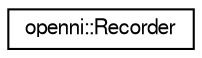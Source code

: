 digraph "Graphical Class Hierarchy"
{
  edge [fontname="FreeSans",fontsize="10",labelfontname="FreeSans",labelfontsize="10"];
  node [fontname="FreeSans",fontsize="10",shape=record];
  rankdir="LR";
  Node1 [label="openni::Recorder",height=0.2,width=0.4,color="black", fillcolor="white", style="filled",URL="$classopenni_1_1_recorder.html"];
}
